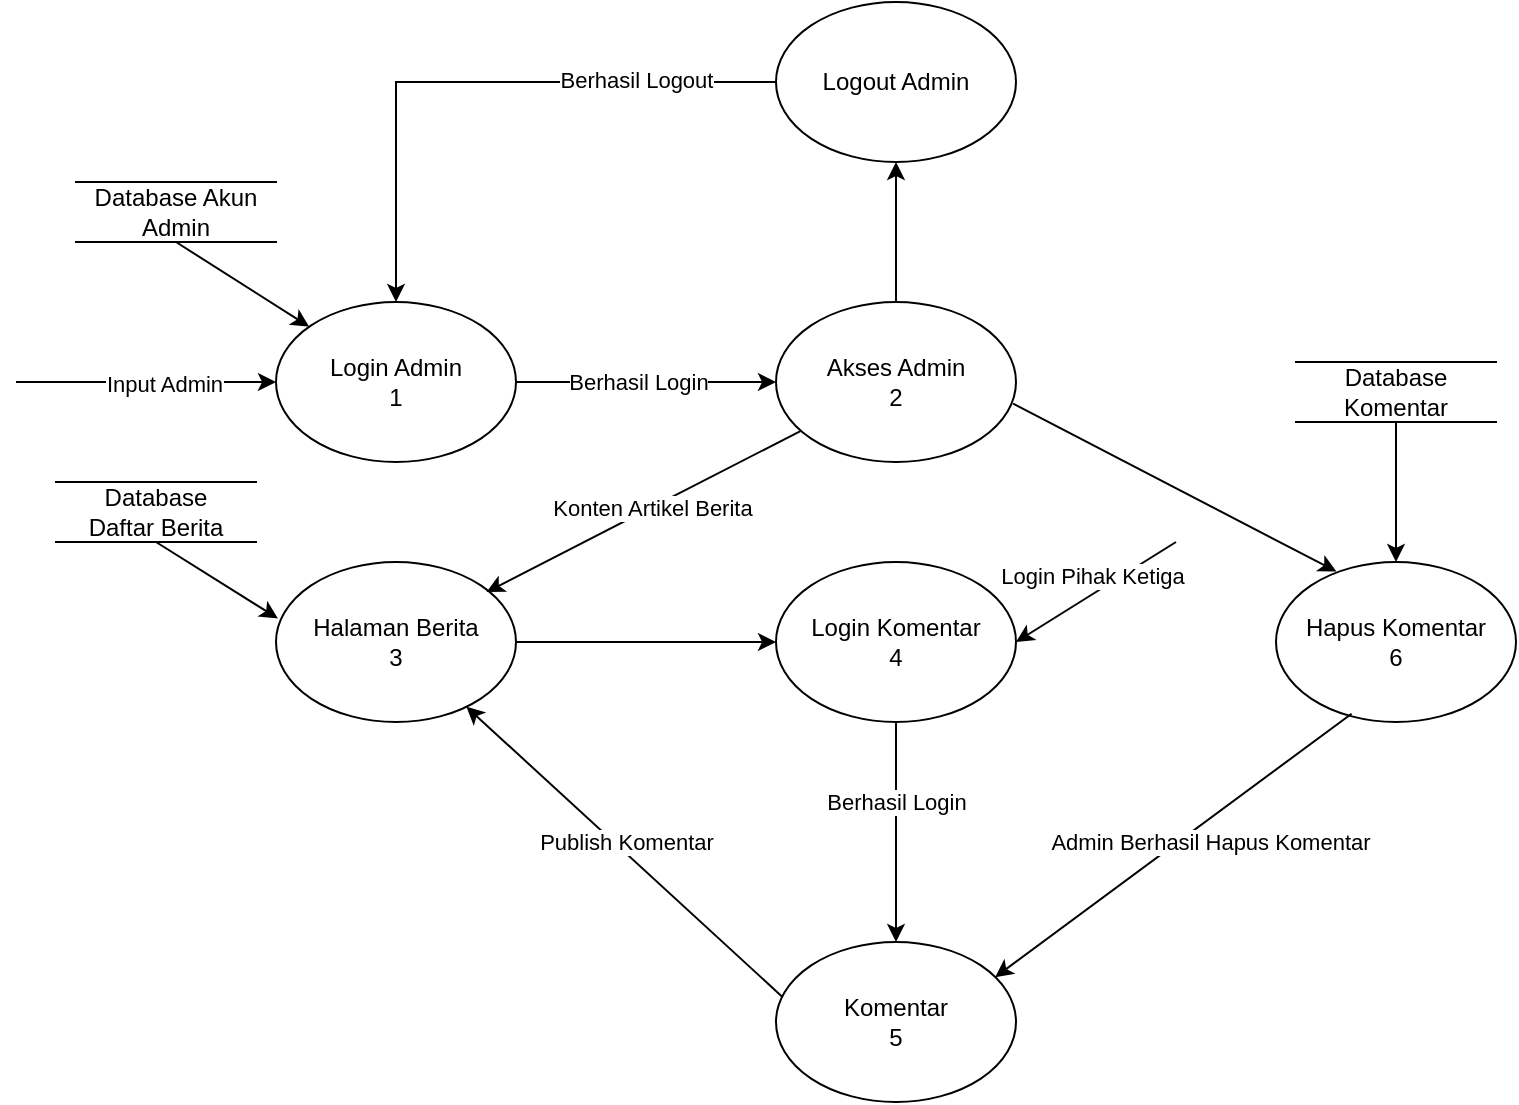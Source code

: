 <mxfile version="21.2.9" type="github">
  <diagram name="Page-1" id="1oiaDt3H0KKwF-mHLnCx">
    <mxGraphModel dx="1820" dy="1356" grid="1" gridSize="10" guides="1" tooltips="1" connect="1" arrows="1" fold="1" page="1" pageScale="1" pageWidth="850" pageHeight="1100" math="0" shadow="0">
      <root>
        <mxCell id="0" />
        <mxCell id="1" parent="0" />
        <mxCell id="z74QhZf8s3IqPG6Pdmno-4" style="edgeStyle=orthogonalEdgeStyle;rounded=0;orthogonalLoop=1;jettySize=auto;html=1;entryX=0;entryY=0.5;entryDx=0;entryDy=0;" edge="1" parent="1" source="z74QhZf8s3IqPG6Pdmno-2" target="z74QhZf8s3IqPG6Pdmno-3">
          <mxGeometry relative="1" as="geometry" />
        </mxCell>
        <mxCell id="z74QhZf8s3IqPG6Pdmno-5" value="Berhasil Login" style="edgeLabel;html=1;align=center;verticalAlign=middle;resizable=0;points=[];" vertex="1" connectable="0" parent="z74QhZf8s3IqPG6Pdmno-4">
          <mxGeometry x="0.271" y="-2" relative="1" as="geometry">
            <mxPoint x="-22" y="-2" as="offset" />
          </mxGeometry>
        </mxCell>
        <mxCell id="z74QhZf8s3IqPG6Pdmno-2" value="Login Admin&lt;br&gt;1" style="ellipse;whiteSpace=wrap;html=1;" vertex="1" parent="1">
          <mxGeometry x="1020" y="320" width="120" height="80" as="geometry" />
        </mxCell>
        <mxCell id="z74QhZf8s3IqPG6Pdmno-12" style="edgeStyle=orthogonalEdgeStyle;rounded=0;orthogonalLoop=1;jettySize=auto;html=1;" edge="1" parent="1" source="z74QhZf8s3IqPG6Pdmno-3" target="z74QhZf8s3IqPG6Pdmno-11">
          <mxGeometry relative="1" as="geometry" />
        </mxCell>
        <mxCell id="z74QhZf8s3IqPG6Pdmno-3" value="Akses Admin&lt;br&gt;2" style="ellipse;whiteSpace=wrap;html=1;" vertex="1" parent="1">
          <mxGeometry x="1270" y="320" width="120" height="80" as="geometry" />
        </mxCell>
        <mxCell id="z74QhZf8s3IqPG6Pdmno-6" value="" style="endArrow=classic;html=1;rounded=0;entryX=0;entryY=0.5;entryDx=0;entryDy=0;" edge="1" parent="1" target="z74QhZf8s3IqPG6Pdmno-2">
          <mxGeometry width="50" height="50" relative="1" as="geometry">
            <mxPoint x="890" y="360" as="sourcePoint" />
            <mxPoint x="1010" y="360" as="targetPoint" />
          </mxGeometry>
        </mxCell>
        <mxCell id="z74QhZf8s3IqPG6Pdmno-8" value="Input Admin" style="edgeLabel;html=1;align=center;verticalAlign=middle;resizable=0;points=[];" vertex="1" connectable="0" parent="z74QhZf8s3IqPG6Pdmno-6">
          <mxGeometry x="0.13" y="-1" relative="1" as="geometry">
            <mxPoint as="offset" />
          </mxGeometry>
        </mxCell>
        <mxCell id="z74QhZf8s3IqPG6Pdmno-13" style="edgeStyle=orthogonalEdgeStyle;rounded=0;orthogonalLoop=1;jettySize=auto;html=1;" edge="1" parent="1" source="z74QhZf8s3IqPG6Pdmno-11" target="z74QhZf8s3IqPG6Pdmno-2">
          <mxGeometry relative="1" as="geometry" />
        </mxCell>
        <mxCell id="z74QhZf8s3IqPG6Pdmno-14" value="Berhasil Logout" style="edgeLabel;html=1;align=center;verticalAlign=middle;resizable=0;points=[];" vertex="1" connectable="0" parent="z74QhZf8s3IqPG6Pdmno-13">
          <mxGeometry x="-0.535" y="-1" relative="1" as="geometry">
            <mxPoint as="offset" />
          </mxGeometry>
        </mxCell>
        <mxCell id="z74QhZf8s3IqPG6Pdmno-11" value="Logout Admin" style="ellipse;whiteSpace=wrap;html=1;" vertex="1" parent="1">
          <mxGeometry x="1270" y="170" width="120" height="80" as="geometry" />
        </mxCell>
        <mxCell id="z74QhZf8s3IqPG6Pdmno-22" style="edgeStyle=orthogonalEdgeStyle;rounded=0;orthogonalLoop=1;jettySize=auto;html=1;entryX=0;entryY=0.5;entryDx=0;entryDy=0;" edge="1" parent="1" source="z74QhZf8s3IqPG6Pdmno-15" target="z74QhZf8s3IqPG6Pdmno-19">
          <mxGeometry relative="1" as="geometry" />
        </mxCell>
        <mxCell id="z74QhZf8s3IqPG6Pdmno-15" value="Halaman Berita&lt;br&gt;3" style="ellipse;whiteSpace=wrap;html=1;" vertex="1" parent="1">
          <mxGeometry x="1020" y="450" width="120" height="80" as="geometry" />
        </mxCell>
        <mxCell id="z74QhZf8s3IqPG6Pdmno-18" value="Komentar&lt;br&gt;5" style="ellipse;whiteSpace=wrap;html=1;" vertex="1" parent="1">
          <mxGeometry x="1270" y="640" width="120" height="80" as="geometry" />
        </mxCell>
        <mxCell id="z74QhZf8s3IqPG6Pdmno-26" style="edgeStyle=orthogonalEdgeStyle;rounded=0;orthogonalLoop=1;jettySize=auto;html=1;entryX=0.5;entryY=0;entryDx=0;entryDy=0;" edge="1" parent="1" source="z74QhZf8s3IqPG6Pdmno-19" target="z74QhZf8s3IqPG6Pdmno-18">
          <mxGeometry relative="1" as="geometry" />
        </mxCell>
        <mxCell id="z74QhZf8s3IqPG6Pdmno-29" value="Berhasil Login" style="edgeLabel;html=1;align=center;verticalAlign=middle;resizable=0;points=[];" vertex="1" connectable="0" parent="z74QhZf8s3IqPG6Pdmno-26">
          <mxGeometry x="-0.281" relative="1" as="geometry">
            <mxPoint as="offset" />
          </mxGeometry>
        </mxCell>
        <mxCell id="z74QhZf8s3IqPG6Pdmno-19" value="Login Komentar&lt;br&gt;4" style="ellipse;whiteSpace=wrap;html=1;" vertex="1" parent="1">
          <mxGeometry x="1270" y="450" width="120" height="80" as="geometry" />
        </mxCell>
        <mxCell id="z74QhZf8s3IqPG6Pdmno-20" value="" style="endArrow=classic;html=1;rounded=0;entryX=0.877;entryY=0.188;entryDx=0;entryDy=0;entryPerimeter=0;" edge="1" parent="1" source="z74QhZf8s3IqPG6Pdmno-3" target="z74QhZf8s3IqPG6Pdmno-15">
          <mxGeometry width="50" height="50" relative="1" as="geometry">
            <mxPoint x="1240" y="430" as="sourcePoint" />
            <mxPoint x="1130" y="470" as="targetPoint" />
          </mxGeometry>
        </mxCell>
        <mxCell id="z74QhZf8s3IqPG6Pdmno-21" value="Konten Artikel Berita" style="edgeLabel;html=1;align=center;verticalAlign=middle;resizable=0;points=[];" vertex="1" connectable="0" parent="z74QhZf8s3IqPG6Pdmno-20">
          <mxGeometry x="-0.048" relative="1" as="geometry">
            <mxPoint as="offset" />
          </mxGeometry>
        </mxCell>
        <mxCell id="z74QhZf8s3IqPG6Pdmno-23" value="" style="endArrow=classic;html=1;rounded=0;entryX=1;entryY=0.5;entryDx=0;entryDy=0;" edge="1" parent="1" target="z74QhZf8s3IqPG6Pdmno-19">
          <mxGeometry width="50" height="50" relative="1" as="geometry">
            <mxPoint x="1470" y="440" as="sourcePoint" />
            <mxPoint x="1470" y="420" as="targetPoint" />
          </mxGeometry>
        </mxCell>
        <mxCell id="z74QhZf8s3IqPG6Pdmno-25" value="Login Pihak Ketiga" style="edgeLabel;html=1;align=center;verticalAlign=middle;resizable=0;points=[];" vertex="1" connectable="0" parent="z74QhZf8s3IqPG6Pdmno-23">
          <mxGeometry x="-0.329" relative="1" as="geometry">
            <mxPoint x="-16" as="offset" />
          </mxGeometry>
        </mxCell>
        <mxCell id="z74QhZf8s3IqPG6Pdmno-27" value="" style="endArrow=classic;html=1;rounded=0;exitX=0.028;exitY=0.345;exitDx=0;exitDy=0;exitPerimeter=0;" edge="1" parent="1" source="z74QhZf8s3IqPG6Pdmno-18" target="z74QhZf8s3IqPG6Pdmno-15">
          <mxGeometry width="50" height="50" relative="1" as="geometry">
            <mxPoint x="1260" y="580" as="sourcePoint" />
            <mxPoint x="1310" y="530" as="targetPoint" />
          </mxGeometry>
        </mxCell>
        <mxCell id="z74QhZf8s3IqPG6Pdmno-28" value="Publish Komentar" style="edgeLabel;html=1;align=center;verticalAlign=middle;resizable=0;points=[];" vertex="1" connectable="0" parent="z74QhZf8s3IqPG6Pdmno-27">
          <mxGeometry x="-0.128" y="-1" relative="1" as="geometry">
            <mxPoint x="-10" y="-14" as="offset" />
          </mxGeometry>
        </mxCell>
        <mxCell id="z74QhZf8s3IqPG6Pdmno-32" value="Database Akun Admin" style="html=1;dashed=0;whiteSpace=wrap;shape=partialRectangle;right=0;left=0;" vertex="1" parent="1">
          <mxGeometry x="920" y="260" width="100" height="30" as="geometry" />
        </mxCell>
        <mxCell id="z74QhZf8s3IqPG6Pdmno-33" value="" style="endArrow=classic;html=1;rounded=0;exitX=0.5;exitY=1;exitDx=0;exitDy=0;" edge="1" parent="1" source="z74QhZf8s3IqPG6Pdmno-32" target="z74QhZf8s3IqPG6Pdmno-2">
          <mxGeometry width="50" height="50" relative="1" as="geometry">
            <mxPoint x="1040" y="380" as="sourcePoint" />
            <mxPoint x="1090" y="330" as="targetPoint" />
          </mxGeometry>
        </mxCell>
        <mxCell id="z74QhZf8s3IqPG6Pdmno-38" style="edgeStyle=orthogonalEdgeStyle;rounded=0;orthogonalLoop=1;jettySize=auto;html=1;entryX=0.5;entryY=0;entryDx=0;entryDy=0;" edge="1" parent="1" source="z74QhZf8s3IqPG6Pdmno-34" target="z74QhZf8s3IqPG6Pdmno-35">
          <mxGeometry relative="1" as="geometry" />
        </mxCell>
        <mxCell id="z74QhZf8s3IqPG6Pdmno-34" value="Database Komentar" style="html=1;dashed=0;whiteSpace=wrap;shape=partialRectangle;right=0;left=0;" vertex="1" parent="1">
          <mxGeometry x="1530" y="350" width="100" height="30" as="geometry" />
        </mxCell>
        <mxCell id="z74QhZf8s3IqPG6Pdmno-35" value="Hapus Komentar&lt;br&gt;6" style="ellipse;whiteSpace=wrap;html=1;" vertex="1" parent="1">
          <mxGeometry x="1520" y="450" width="120" height="80" as="geometry" />
        </mxCell>
        <mxCell id="z74QhZf8s3IqPG6Pdmno-39" value="" style="endArrow=classic;html=1;rounded=0;exitX=0.315;exitY=0.948;exitDx=0;exitDy=0;entryX=0.913;entryY=0.22;entryDx=0;entryDy=0;entryPerimeter=0;exitPerimeter=0;" edge="1" parent="1" source="z74QhZf8s3IqPG6Pdmno-35" target="z74QhZf8s3IqPG6Pdmno-18">
          <mxGeometry width="50" height="50" relative="1" as="geometry">
            <mxPoint x="1420" y="540" as="sourcePoint" />
            <mxPoint x="1470" y="660" as="targetPoint" />
          </mxGeometry>
        </mxCell>
        <mxCell id="z74QhZf8s3IqPG6Pdmno-44" value="Admin Berhasil Hapus Komentar" style="edgeLabel;html=1;align=center;verticalAlign=middle;resizable=0;points=[];" vertex="1" connectable="0" parent="z74QhZf8s3IqPG6Pdmno-39">
          <mxGeometry x="-0.205" relative="1" as="geometry">
            <mxPoint y="12" as="offset" />
          </mxGeometry>
        </mxCell>
        <mxCell id="z74QhZf8s3IqPG6Pdmno-40" value="" style="endArrow=classic;html=1;rounded=0;entryX=0.252;entryY=0.06;entryDx=0;entryDy=0;entryPerimeter=0;exitX=0.988;exitY=0.635;exitDx=0;exitDy=0;exitPerimeter=0;" edge="1" parent="1" source="z74QhZf8s3IqPG6Pdmno-3" target="z74QhZf8s3IqPG6Pdmno-35">
          <mxGeometry width="50" height="50" relative="1" as="geometry">
            <mxPoint x="1340" y="540" as="sourcePoint" />
            <mxPoint x="1390" y="490" as="targetPoint" />
          </mxGeometry>
        </mxCell>
        <mxCell id="z74QhZf8s3IqPG6Pdmno-41" value="Database&lt;br&gt;Daftar Berita" style="html=1;dashed=0;whiteSpace=wrap;shape=partialRectangle;right=0;left=0;" vertex="1" parent="1">
          <mxGeometry x="910" y="410" width="100" height="30" as="geometry" />
        </mxCell>
        <mxCell id="z74QhZf8s3IqPG6Pdmno-42" value="" style="endArrow=classic;html=1;rounded=0;entryX=0.008;entryY=0.353;entryDx=0;entryDy=0;entryPerimeter=0;exitX=0.5;exitY=1;exitDx=0;exitDy=0;" edge="1" parent="1" source="z74QhZf8s3IqPG6Pdmno-41" target="z74QhZf8s3IqPG6Pdmno-15">
          <mxGeometry width="50" height="50" relative="1" as="geometry">
            <mxPoint x="945" y="510" as="sourcePoint" />
            <mxPoint x="995" y="460" as="targetPoint" />
          </mxGeometry>
        </mxCell>
      </root>
    </mxGraphModel>
  </diagram>
</mxfile>
